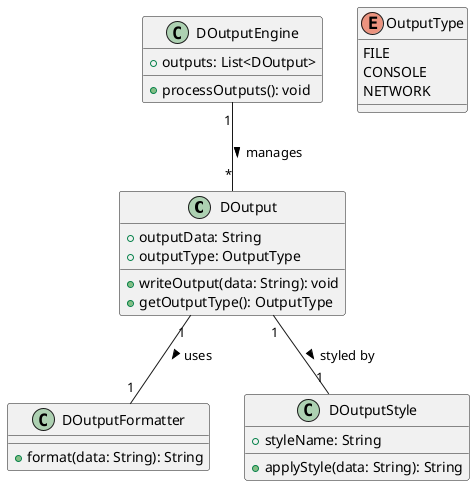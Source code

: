 @startuml

class DOutput {
    +outputData: String
    +outputType: OutputType
    +writeOutput(data: String): void
    +getOutputType(): OutputType
}

class DOutputEngine {
    +outputs: List<DOutput>
    +processOutputs(): void
}

class DOutputFormatter {
    +format(data: String): String
}

class DOutputStyle {
    +styleName: String
    +applyStyle(data: String): String
}

enum OutputType {
    FILE
    CONSOLE
    NETWORK
}

DOutputEngine "1" -- "*" DOutput : manages >
DOutput "1" -- "1" DOutputFormatter : uses >
DOutput "1" -- "1" DOutputStyle : styled by >

@enduml